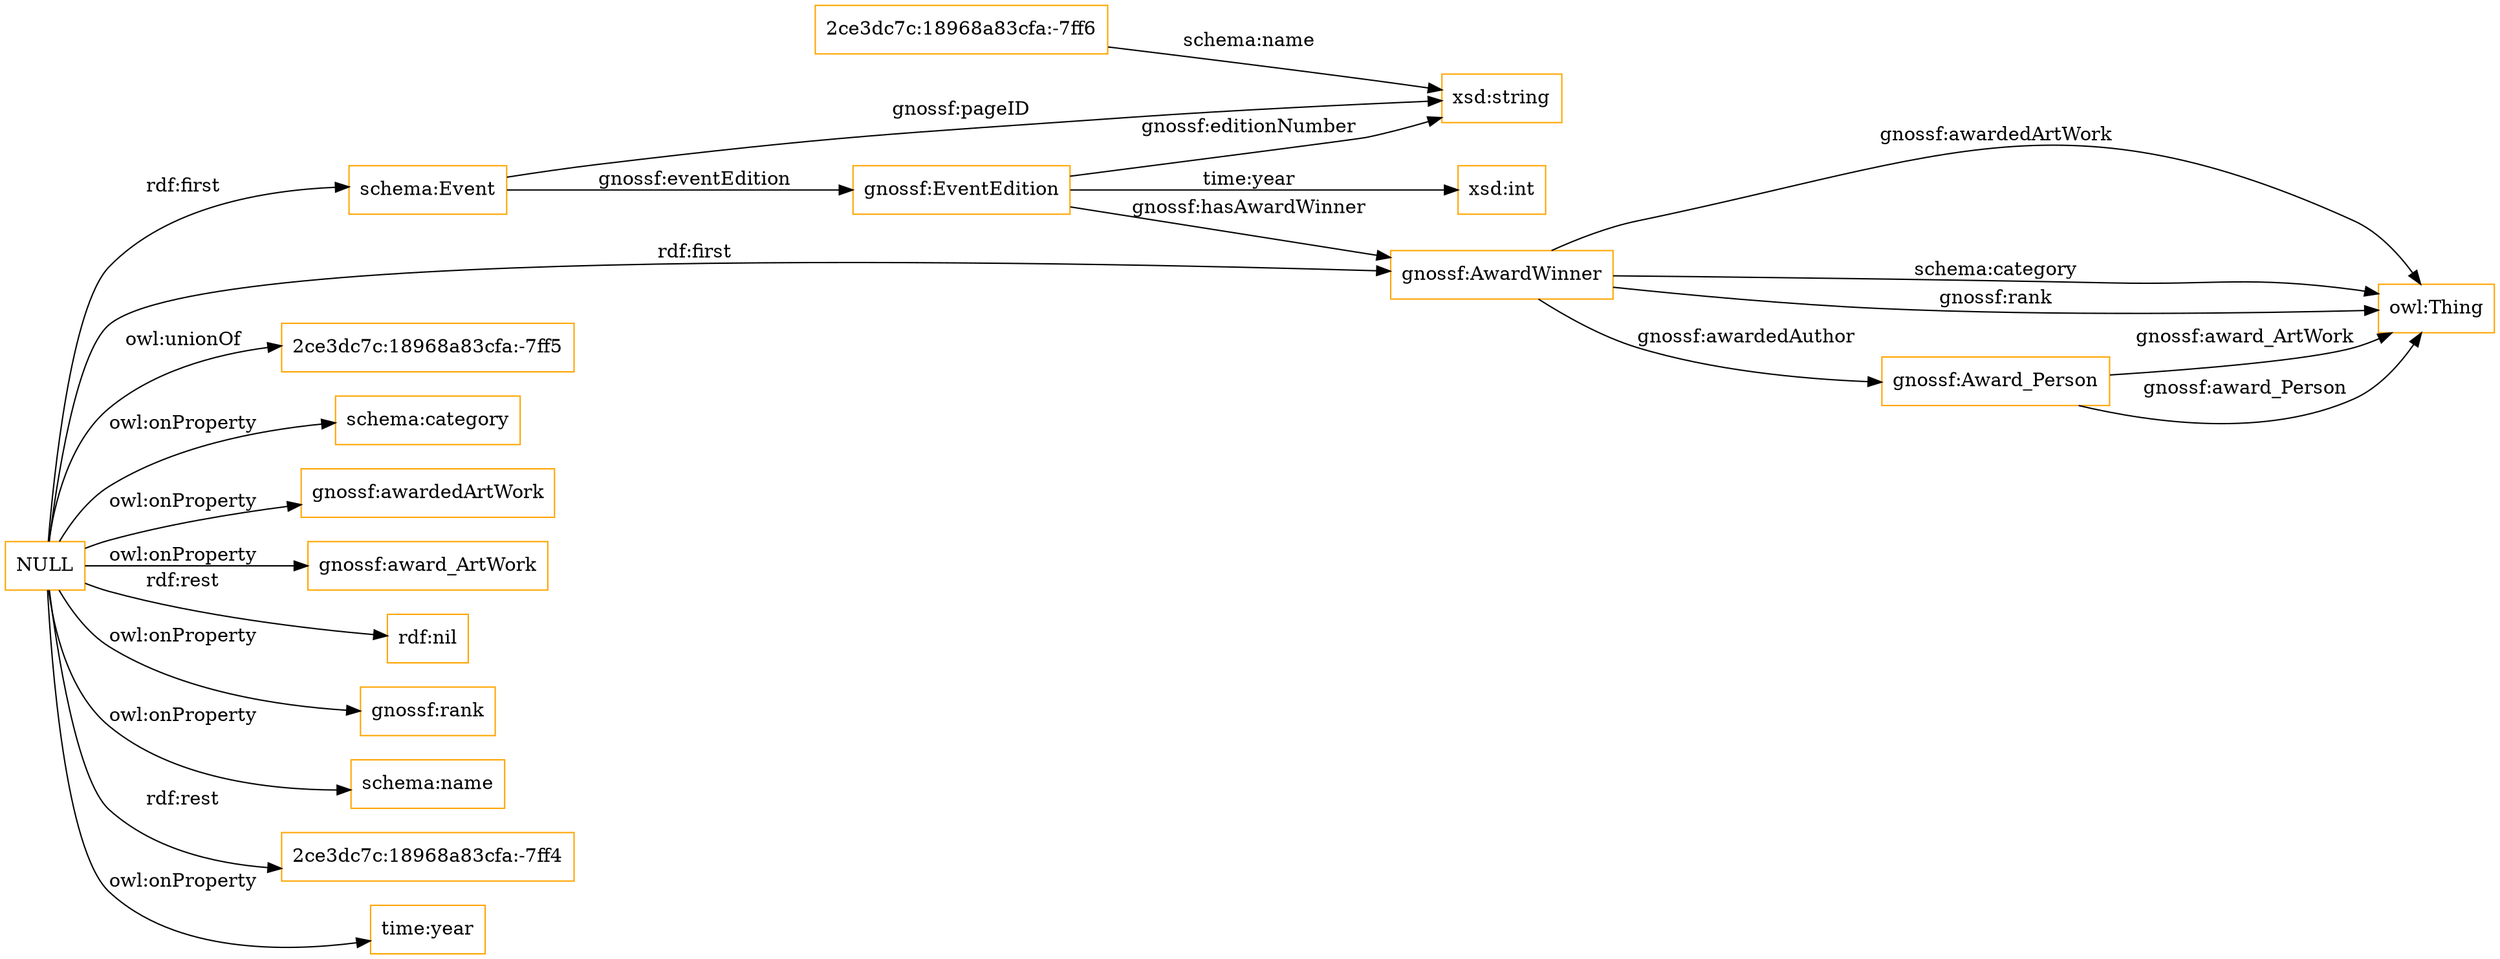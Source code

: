digraph ar2dtool_diagram { 
rankdir=LR;
size="1501"
node [shape = rectangle, color="orange"]; "2ce3dc7c:18968a83cfa:-7ff6" "gnossf:AwardWinner" "schema:Event" "gnossf:Award_Person" "gnossf:EventEdition" ; /*classes style*/
	"NULL" -> "2ce3dc7c:18968a83cfa:-7ff5" [ label = "owl:unionOf" ];
	"NULL" -> "schema:category" [ label = "owl:onProperty" ];
	"NULL" -> "gnossf:awardedArtWork" [ label = "owl:onProperty" ];
	"NULL" -> "gnossf:award_ArtWork" [ label = "owl:onProperty" ];
	"NULL" -> "rdf:nil" [ label = "rdf:rest" ];
	"NULL" -> "gnossf:AwardWinner" [ label = "rdf:first" ];
	"NULL" -> "gnossf:rank" [ label = "owl:onProperty" ];
	"NULL" -> "schema:name" [ label = "owl:onProperty" ];
	"NULL" -> "schema:Event" [ label = "rdf:first" ];
	"NULL" -> "2ce3dc7c:18968a83cfa:-7ff4" [ label = "rdf:rest" ];
	"NULL" -> "time:year" [ label = "owl:onProperty" ];
	"gnossf:AwardWinner" -> "owl:Thing" [ label = "gnossf:awardedArtWork" ];
	"2ce3dc7c:18968a83cfa:-7ff6" -> "xsd:string" [ label = "schema:name" ];
	"gnossf:EventEdition" -> "xsd:string" [ label = "gnossf:editionNumber" ];
	"schema:Event" -> "gnossf:EventEdition" [ label = "gnossf:eventEdition" ];
	"gnossf:Award_Person" -> "owl:Thing" [ label = "gnossf:award_Person" ];
	"schema:Event" -> "xsd:string" [ label = "gnossf:pageID" ];
	"gnossf:AwardWinner" -> "owl:Thing" [ label = "schema:category" ];
	"gnossf:EventEdition" -> "gnossf:AwardWinner" [ label = "gnossf:hasAwardWinner" ];
	"gnossf:EventEdition" -> "xsd:int" [ label = "time:year" ];
	"gnossf:AwardWinner" -> "gnossf:Award_Person" [ label = "gnossf:awardedAuthor" ];
	"gnossf:Award_Person" -> "owl:Thing" [ label = "gnossf:award_ArtWork" ];
	"gnossf:AwardWinner" -> "owl:Thing" [ label = "gnossf:rank" ];

}
